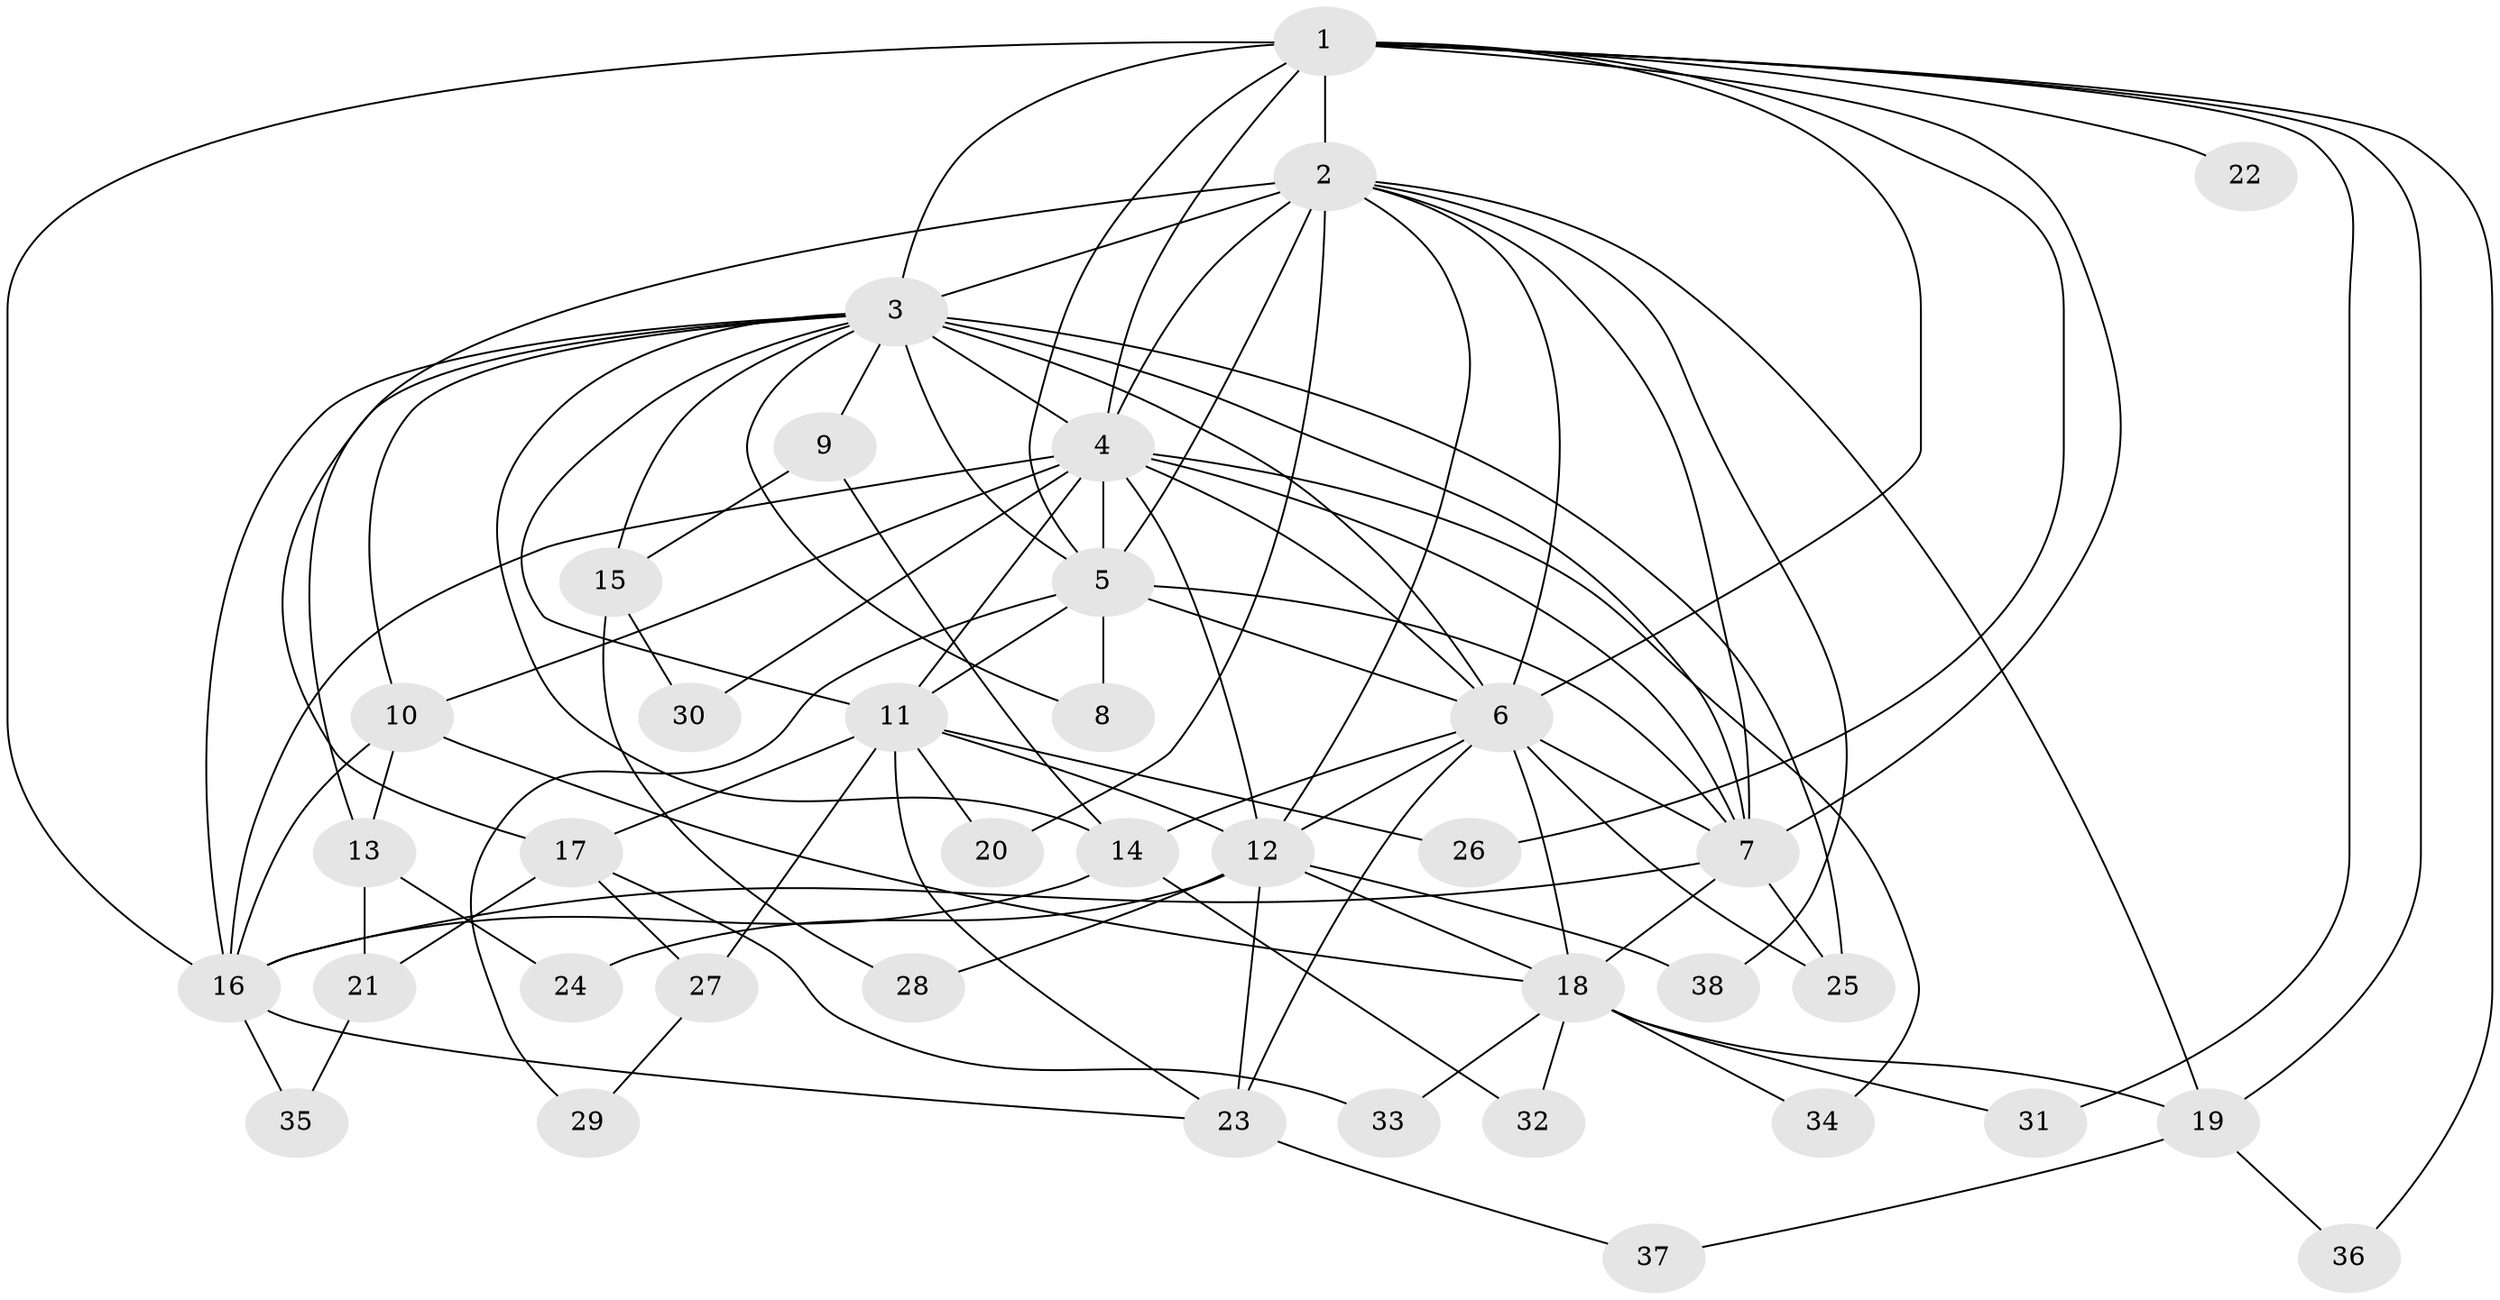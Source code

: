// original degree distribution, {16: 0.02631578947368421, 15: 0.02631578947368421, 20: 0.02631578947368421, 12: 0.02631578947368421, 14: 0.013157894736842105, 24: 0.013157894736842105, 2: 0.5394736842105263, 4: 0.14473684210526316, 5: 0.039473684210526314, 10: 0.013157894736842105, 8: 0.013157894736842105, 3: 0.10526315789473684, 7: 0.013157894736842105}
// Generated by graph-tools (version 1.1) at 2025/35/03/09/25 02:35:13]
// undirected, 38 vertices, 95 edges
graph export_dot {
graph [start="1"]
  node [color=gray90,style=filled];
  1;
  2;
  3;
  4;
  5;
  6;
  7;
  8;
  9;
  10;
  11;
  12;
  13;
  14;
  15;
  16;
  17;
  18;
  19;
  20;
  21;
  22;
  23;
  24;
  25;
  26;
  27;
  28;
  29;
  30;
  31;
  32;
  33;
  34;
  35;
  36;
  37;
  38;
  1 -- 2 [weight=4.0];
  1 -- 3 [weight=2.0];
  1 -- 4 [weight=3.0];
  1 -- 5 [weight=2.0];
  1 -- 6 [weight=4.0];
  1 -- 7 [weight=2.0];
  1 -- 16 [weight=1.0];
  1 -- 19 [weight=1.0];
  1 -- 22 [weight=1.0];
  1 -- 26 [weight=1.0];
  1 -- 31 [weight=1.0];
  1 -- 36 [weight=1.0];
  2 -- 3 [weight=3.0];
  2 -- 4 [weight=7.0];
  2 -- 5 [weight=2.0];
  2 -- 6 [weight=4.0];
  2 -- 7 [weight=2.0];
  2 -- 12 [weight=1.0];
  2 -- 17 [weight=1.0];
  2 -- 19 [weight=1.0];
  2 -- 20 [weight=1.0];
  2 -- 38 [weight=1.0];
  3 -- 4 [weight=1.0];
  3 -- 5 [weight=1.0];
  3 -- 6 [weight=2.0];
  3 -- 7 [weight=1.0];
  3 -- 8 [weight=1.0];
  3 -- 9 [weight=1.0];
  3 -- 10 [weight=1.0];
  3 -- 11 [weight=1.0];
  3 -- 13 [weight=1.0];
  3 -- 14 [weight=1.0];
  3 -- 15 [weight=1.0];
  3 -- 16 [weight=1.0];
  3 -- 25 [weight=1.0];
  4 -- 5 [weight=1.0];
  4 -- 6 [weight=4.0];
  4 -- 7 [weight=1.0];
  4 -- 10 [weight=1.0];
  4 -- 11 [weight=1.0];
  4 -- 12 [weight=1.0];
  4 -- 16 [weight=2.0];
  4 -- 30 [weight=1.0];
  4 -- 34 [weight=1.0];
  5 -- 6 [weight=3.0];
  5 -- 7 [weight=1.0];
  5 -- 8 [weight=1.0];
  5 -- 11 [weight=2.0];
  5 -- 29 [weight=1.0];
  6 -- 7 [weight=3.0];
  6 -- 12 [weight=1.0];
  6 -- 14 [weight=2.0];
  6 -- 18 [weight=9.0];
  6 -- 23 [weight=2.0];
  6 -- 25 [weight=1.0];
  7 -- 16 [weight=7.0];
  7 -- 18 [weight=2.0];
  7 -- 25 [weight=1.0];
  9 -- 14 [weight=1.0];
  9 -- 15 [weight=1.0];
  10 -- 13 [weight=1.0];
  10 -- 16 [weight=1.0];
  10 -- 18 [weight=1.0];
  11 -- 12 [weight=1.0];
  11 -- 17 [weight=1.0];
  11 -- 20 [weight=1.0];
  11 -- 23 [weight=1.0];
  11 -- 26 [weight=1.0];
  11 -- 27 [weight=1.0];
  12 -- 18 [weight=1.0];
  12 -- 23 [weight=1.0];
  12 -- 24 [weight=1.0];
  12 -- 28 [weight=1.0];
  12 -- 38 [weight=1.0];
  13 -- 21 [weight=1.0];
  13 -- 24 [weight=1.0];
  14 -- 16 [weight=1.0];
  14 -- 32 [weight=1.0];
  15 -- 28 [weight=1.0];
  15 -- 30 [weight=1.0];
  16 -- 23 [weight=1.0];
  16 -- 35 [weight=1.0];
  17 -- 21 [weight=1.0];
  17 -- 27 [weight=1.0];
  17 -- 33 [weight=1.0];
  18 -- 19 [weight=2.0];
  18 -- 31 [weight=1.0];
  18 -- 32 [weight=1.0];
  18 -- 33 [weight=1.0];
  18 -- 34 [weight=1.0];
  19 -- 36 [weight=1.0];
  19 -- 37 [weight=1.0];
  21 -- 35 [weight=1.0];
  23 -- 37 [weight=1.0];
  27 -- 29 [weight=1.0];
}
